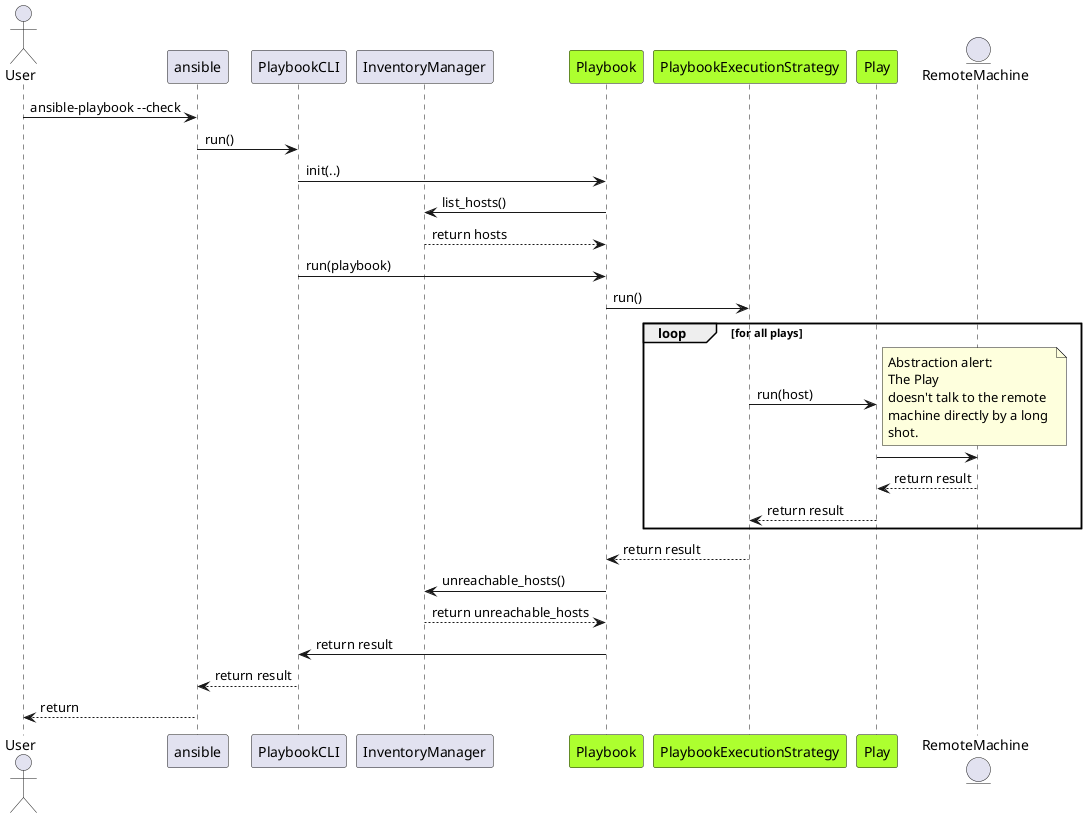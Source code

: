 @startuml
actor User
User->ansible:ansible-playbook --check
ansible->PlaybookCLI: run()
participant InventoryManager
participant Playbook #GreenYellow
PlaybookCLI->Playbook:init(..)
Playbook->InventoryManager: list_hosts()
Playbook<--InventoryManager: return hosts
participant PlaybookExecutionStrategy #GreenYellow
PlaybookCLI->Playbook:run(playbook)
Playbook->PlaybookExecutionStrategy:run()

participant Play #GreenYellow
loop for all plays
    PlaybookExecutionStrategy->Play:run(host)
    entity RemoteMachine
    note right: Abstraction alert: \nThe Play \ndoesn't talk to the remote \nmachine directly by a long \nshot.
    Play->RemoteMachine
    RemoteMachine-->Play: return result
    Play-->PlaybookExecutionStrategy: return result
end
PlaybookExecutionStrategy-->Playbook: return result
Playbook->InventoryManager: unreachable_hosts()
InventoryManager-->Playbook: return unreachable_hosts
Playbook->PlaybookCLI: return result
PlaybookCLI-->ansible: return result
ansible-->User: return

@enduml